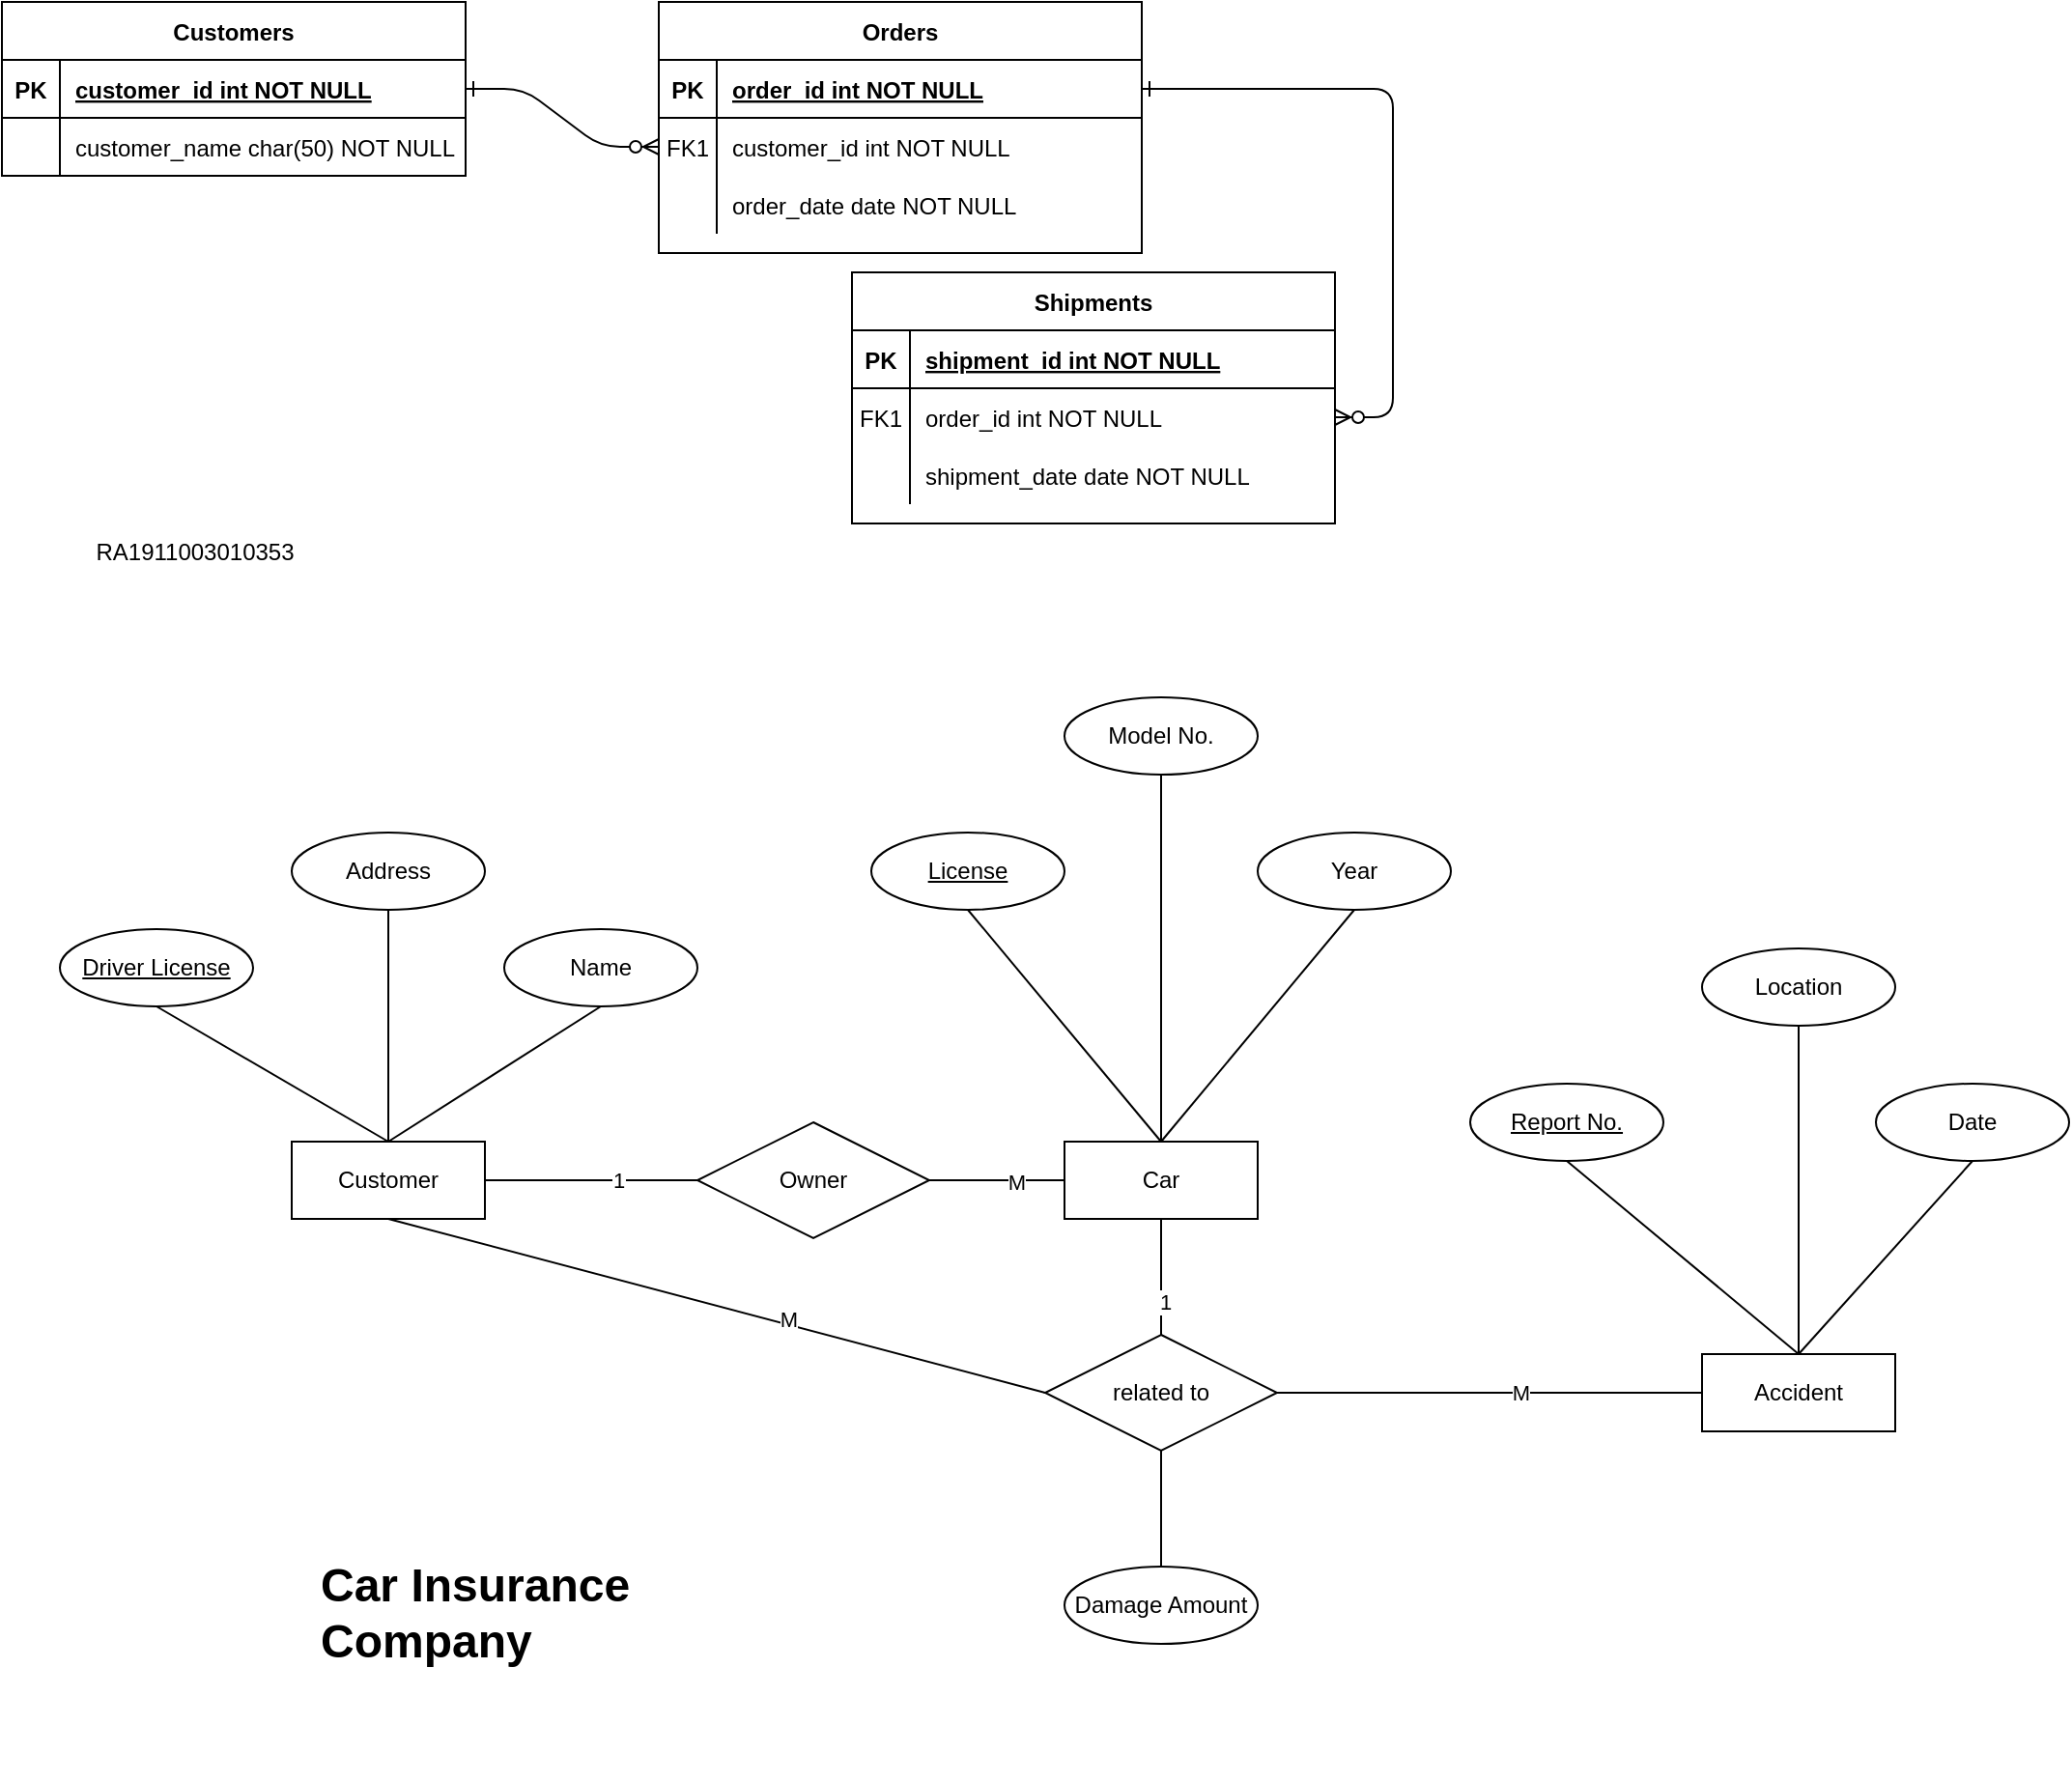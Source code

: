 <mxfile version="16.5.6" type="device"><diagram id="R2lEEEUBdFMjLlhIrx00" name="Page-1"><mxGraphModel dx="1422" dy="794" grid="1" gridSize="10" guides="1" tooltips="1" connect="1" arrows="1" fold="1" page="1" pageScale="1" pageWidth="1100" pageHeight="1700" math="0" shadow="0" extFonts="Permanent Marker^https://fonts.googleapis.com/css?family=Permanent+Marker"><root><mxCell id="0"/><mxCell id="1" parent="0"/><mxCell id="C-vyLk0tnHw3VtMMgP7b-1" value="" style="edgeStyle=entityRelationEdgeStyle;endArrow=ERzeroToMany;startArrow=ERone;endFill=1;startFill=0;" parent="1" source="C-vyLk0tnHw3VtMMgP7b-24" target="C-vyLk0tnHw3VtMMgP7b-6" edge="1"><mxGeometry width="100" height="100" relative="1" as="geometry"><mxPoint x="340" y="720" as="sourcePoint"/><mxPoint x="440" y="620" as="targetPoint"/></mxGeometry></mxCell><mxCell id="C-vyLk0tnHw3VtMMgP7b-12" value="" style="edgeStyle=entityRelationEdgeStyle;endArrow=ERzeroToMany;startArrow=ERone;endFill=1;startFill=0;" parent="1" source="C-vyLk0tnHw3VtMMgP7b-3" target="C-vyLk0tnHw3VtMMgP7b-17" edge="1"><mxGeometry width="100" height="100" relative="1" as="geometry"><mxPoint x="400" y="180" as="sourcePoint"/><mxPoint x="460" y="205" as="targetPoint"/></mxGeometry></mxCell><mxCell id="C-vyLk0tnHw3VtMMgP7b-2" value="Orders" style="shape=table;startSize=30;container=1;collapsible=1;childLayout=tableLayout;fixedRows=1;rowLines=0;fontStyle=1;align=center;resizeLast=1;" parent="1" vertex="1"><mxGeometry x="350" y="10" width="250" height="130" as="geometry"/></mxCell><mxCell id="C-vyLk0tnHw3VtMMgP7b-3" value="" style="shape=partialRectangle;collapsible=0;dropTarget=0;pointerEvents=0;fillColor=none;points=[[0,0.5],[1,0.5]];portConstraint=eastwest;top=0;left=0;right=0;bottom=1;" parent="C-vyLk0tnHw3VtMMgP7b-2" vertex="1"><mxGeometry y="30" width="250" height="30" as="geometry"/></mxCell><mxCell id="C-vyLk0tnHw3VtMMgP7b-4" value="PK" style="shape=partialRectangle;overflow=hidden;connectable=0;fillColor=none;top=0;left=0;bottom=0;right=0;fontStyle=1;" parent="C-vyLk0tnHw3VtMMgP7b-3" vertex="1"><mxGeometry width="30" height="30" as="geometry"><mxRectangle width="30" height="30" as="alternateBounds"/></mxGeometry></mxCell><mxCell id="C-vyLk0tnHw3VtMMgP7b-5" value="order_id int NOT NULL " style="shape=partialRectangle;overflow=hidden;connectable=0;fillColor=none;top=0;left=0;bottom=0;right=0;align=left;spacingLeft=6;fontStyle=5;" parent="C-vyLk0tnHw3VtMMgP7b-3" vertex="1"><mxGeometry x="30" width="220" height="30" as="geometry"><mxRectangle width="220" height="30" as="alternateBounds"/></mxGeometry></mxCell><mxCell id="C-vyLk0tnHw3VtMMgP7b-6" value="" style="shape=partialRectangle;collapsible=0;dropTarget=0;pointerEvents=0;fillColor=none;points=[[0,0.5],[1,0.5]];portConstraint=eastwest;top=0;left=0;right=0;bottom=0;" parent="C-vyLk0tnHw3VtMMgP7b-2" vertex="1"><mxGeometry y="60" width="250" height="30" as="geometry"/></mxCell><mxCell id="C-vyLk0tnHw3VtMMgP7b-7" value="FK1" style="shape=partialRectangle;overflow=hidden;connectable=0;fillColor=none;top=0;left=0;bottom=0;right=0;" parent="C-vyLk0tnHw3VtMMgP7b-6" vertex="1"><mxGeometry width="30" height="30" as="geometry"><mxRectangle width="30" height="30" as="alternateBounds"/></mxGeometry></mxCell><mxCell id="C-vyLk0tnHw3VtMMgP7b-8" value="customer_id int NOT NULL" style="shape=partialRectangle;overflow=hidden;connectable=0;fillColor=none;top=0;left=0;bottom=0;right=0;align=left;spacingLeft=6;" parent="C-vyLk0tnHw3VtMMgP7b-6" vertex="1"><mxGeometry x="30" width="220" height="30" as="geometry"><mxRectangle width="220" height="30" as="alternateBounds"/></mxGeometry></mxCell><mxCell id="C-vyLk0tnHw3VtMMgP7b-9" value="" style="shape=partialRectangle;collapsible=0;dropTarget=0;pointerEvents=0;fillColor=none;points=[[0,0.5],[1,0.5]];portConstraint=eastwest;top=0;left=0;right=0;bottom=0;" parent="C-vyLk0tnHw3VtMMgP7b-2" vertex="1"><mxGeometry y="90" width="250" height="30" as="geometry"/></mxCell><mxCell id="C-vyLk0tnHw3VtMMgP7b-10" value="" style="shape=partialRectangle;overflow=hidden;connectable=0;fillColor=none;top=0;left=0;bottom=0;right=0;" parent="C-vyLk0tnHw3VtMMgP7b-9" vertex="1"><mxGeometry width="30" height="30" as="geometry"><mxRectangle width="30" height="30" as="alternateBounds"/></mxGeometry></mxCell><mxCell id="C-vyLk0tnHw3VtMMgP7b-11" value="order_date date NOT NULL" style="shape=partialRectangle;overflow=hidden;connectable=0;fillColor=none;top=0;left=0;bottom=0;right=0;align=left;spacingLeft=6;" parent="C-vyLk0tnHw3VtMMgP7b-9" vertex="1"><mxGeometry x="30" width="220" height="30" as="geometry"><mxRectangle width="220" height="30" as="alternateBounds"/></mxGeometry></mxCell><mxCell id="C-vyLk0tnHw3VtMMgP7b-13" value="Shipments" style="shape=table;startSize=30;container=1;collapsible=1;childLayout=tableLayout;fixedRows=1;rowLines=0;fontStyle=1;align=center;resizeLast=1;" parent="1" vertex="1"><mxGeometry x="450" y="150" width="250" height="130" as="geometry"/></mxCell><mxCell id="C-vyLk0tnHw3VtMMgP7b-14" value="" style="shape=partialRectangle;collapsible=0;dropTarget=0;pointerEvents=0;fillColor=none;points=[[0,0.5],[1,0.5]];portConstraint=eastwest;top=0;left=0;right=0;bottom=1;" parent="C-vyLk0tnHw3VtMMgP7b-13" vertex="1"><mxGeometry y="30" width="250" height="30" as="geometry"/></mxCell><mxCell id="C-vyLk0tnHw3VtMMgP7b-15" value="PK" style="shape=partialRectangle;overflow=hidden;connectable=0;fillColor=none;top=0;left=0;bottom=0;right=0;fontStyle=1;" parent="C-vyLk0tnHw3VtMMgP7b-14" vertex="1"><mxGeometry width="30" height="30" as="geometry"><mxRectangle width="30" height="30" as="alternateBounds"/></mxGeometry></mxCell><mxCell id="C-vyLk0tnHw3VtMMgP7b-16" value="shipment_id int NOT NULL " style="shape=partialRectangle;overflow=hidden;connectable=0;fillColor=none;top=0;left=0;bottom=0;right=0;align=left;spacingLeft=6;fontStyle=5;" parent="C-vyLk0tnHw3VtMMgP7b-14" vertex="1"><mxGeometry x="30" width="220" height="30" as="geometry"><mxRectangle width="220" height="30" as="alternateBounds"/></mxGeometry></mxCell><mxCell id="C-vyLk0tnHw3VtMMgP7b-17" value="" style="shape=partialRectangle;collapsible=0;dropTarget=0;pointerEvents=0;fillColor=none;points=[[0,0.5],[1,0.5]];portConstraint=eastwest;top=0;left=0;right=0;bottom=0;" parent="C-vyLk0tnHw3VtMMgP7b-13" vertex="1"><mxGeometry y="60" width="250" height="30" as="geometry"/></mxCell><mxCell id="C-vyLk0tnHw3VtMMgP7b-18" value="FK1" style="shape=partialRectangle;overflow=hidden;connectable=0;fillColor=none;top=0;left=0;bottom=0;right=0;" parent="C-vyLk0tnHw3VtMMgP7b-17" vertex="1"><mxGeometry width="30" height="30" as="geometry"><mxRectangle width="30" height="30" as="alternateBounds"/></mxGeometry></mxCell><mxCell id="C-vyLk0tnHw3VtMMgP7b-19" value="order_id int NOT NULL" style="shape=partialRectangle;overflow=hidden;connectable=0;fillColor=none;top=0;left=0;bottom=0;right=0;align=left;spacingLeft=6;" parent="C-vyLk0tnHw3VtMMgP7b-17" vertex="1"><mxGeometry x="30" width="220" height="30" as="geometry"><mxRectangle width="220" height="30" as="alternateBounds"/></mxGeometry></mxCell><mxCell id="C-vyLk0tnHw3VtMMgP7b-20" value="" style="shape=partialRectangle;collapsible=0;dropTarget=0;pointerEvents=0;fillColor=none;points=[[0,0.5],[1,0.5]];portConstraint=eastwest;top=0;left=0;right=0;bottom=0;" parent="C-vyLk0tnHw3VtMMgP7b-13" vertex="1"><mxGeometry y="90" width="250" height="30" as="geometry"/></mxCell><mxCell id="C-vyLk0tnHw3VtMMgP7b-21" value="" style="shape=partialRectangle;overflow=hidden;connectable=0;fillColor=none;top=0;left=0;bottom=0;right=0;" parent="C-vyLk0tnHw3VtMMgP7b-20" vertex="1"><mxGeometry width="30" height="30" as="geometry"><mxRectangle width="30" height="30" as="alternateBounds"/></mxGeometry></mxCell><mxCell id="C-vyLk0tnHw3VtMMgP7b-22" value="shipment_date date NOT NULL" style="shape=partialRectangle;overflow=hidden;connectable=0;fillColor=none;top=0;left=0;bottom=0;right=0;align=left;spacingLeft=6;" parent="C-vyLk0tnHw3VtMMgP7b-20" vertex="1"><mxGeometry x="30" width="220" height="30" as="geometry"><mxRectangle width="220" height="30" as="alternateBounds"/></mxGeometry></mxCell><mxCell id="C-vyLk0tnHw3VtMMgP7b-23" value="Customers" style="shape=table;startSize=30;container=1;collapsible=1;childLayout=tableLayout;fixedRows=1;rowLines=0;fontStyle=1;align=center;resizeLast=1;" parent="1" vertex="1"><mxGeometry x="10" y="10" width="240" height="90" as="geometry"/></mxCell><mxCell id="C-vyLk0tnHw3VtMMgP7b-24" value="" style="shape=partialRectangle;collapsible=0;dropTarget=0;pointerEvents=0;fillColor=none;points=[[0,0.5],[1,0.5]];portConstraint=eastwest;top=0;left=0;right=0;bottom=1;" parent="C-vyLk0tnHw3VtMMgP7b-23" vertex="1"><mxGeometry y="30" width="240" height="30" as="geometry"/></mxCell><mxCell id="C-vyLk0tnHw3VtMMgP7b-25" value="PK" style="shape=partialRectangle;overflow=hidden;connectable=0;fillColor=none;top=0;left=0;bottom=0;right=0;fontStyle=1;" parent="C-vyLk0tnHw3VtMMgP7b-24" vertex="1"><mxGeometry width="30" height="30" as="geometry"><mxRectangle width="30" height="30" as="alternateBounds"/></mxGeometry></mxCell><mxCell id="C-vyLk0tnHw3VtMMgP7b-26" value="customer_id int NOT NULL " style="shape=partialRectangle;overflow=hidden;connectable=0;fillColor=none;top=0;left=0;bottom=0;right=0;align=left;spacingLeft=6;fontStyle=5;" parent="C-vyLk0tnHw3VtMMgP7b-24" vertex="1"><mxGeometry x="30" width="210" height="30" as="geometry"><mxRectangle width="210" height="30" as="alternateBounds"/></mxGeometry></mxCell><mxCell id="C-vyLk0tnHw3VtMMgP7b-27" value="" style="shape=partialRectangle;collapsible=0;dropTarget=0;pointerEvents=0;fillColor=none;points=[[0,0.5],[1,0.5]];portConstraint=eastwest;top=0;left=0;right=0;bottom=0;" parent="C-vyLk0tnHw3VtMMgP7b-23" vertex="1"><mxGeometry y="60" width="240" height="30" as="geometry"/></mxCell><mxCell id="C-vyLk0tnHw3VtMMgP7b-28" value="" style="shape=partialRectangle;overflow=hidden;connectable=0;fillColor=none;top=0;left=0;bottom=0;right=0;" parent="C-vyLk0tnHw3VtMMgP7b-27" vertex="1"><mxGeometry width="30" height="30" as="geometry"><mxRectangle width="30" height="30" as="alternateBounds"/></mxGeometry></mxCell><mxCell id="C-vyLk0tnHw3VtMMgP7b-29" value="customer_name char(50) NOT NULL" style="shape=partialRectangle;overflow=hidden;connectable=0;fillColor=none;top=0;left=0;bottom=0;right=0;align=left;spacingLeft=6;" parent="C-vyLk0tnHw3VtMMgP7b-27" vertex="1"><mxGeometry x="30" width="210" height="30" as="geometry"><mxRectangle width="210" height="30" as="alternateBounds"/></mxGeometry></mxCell><mxCell id="8rPb6POERLpzIFdpSEEk-1" value="Driver License" style="ellipse;whiteSpace=wrap;html=1;align=center;fontStyle=4;" parent="1" vertex="1"><mxGeometry x="40" y="490" width="100" height="40" as="geometry"/></mxCell><mxCell id="8rPb6POERLpzIFdpSEEk-2" value="Customer" style="whiteSpace=wrap;html=1;align=center;" parent="1" vertex="1"><mxGeometry x="160" y="600" width="100" height="40" as="geometry"/></mxCell><mxCell id="8rPb6POERLpzIFdpSEEk-3" value="Address" style="ellipse;whiteSpace=wrap;html=1;align=center;" parent="1" vertex="1"><mxGeometry x="160" y="440" width="100" height="40" as="geometry"/></mxCell><mxCell id="8rPb6POERLpzIFdpSEEk-4" value="Name" style="ellipse;whiteSpace=wrap;html=1;align=center;" parent="1" vertex="1"><mxGeometry x="270" y="490" width="100" height="40" as="geometry"/></mxCell><mxCell id="8rPb6POERLpzIFdpSEEk-5" value="Owner" style="shape=rhombus;perimeter=rhombusPerimeter;whiteSpace=wrap;html=1;align=center;" parent="1" vertex="1"><mxGeometry x="370" y="590" width="120" height="60" as="geometry"/></mxCell><mxCell id="8rPb6POERLpzIFdpSEEk-6" value="Car" style="whiteSpace=wrap;html=1;align=center;" parent="1" vertex="1"><mxGeometry x="560" y="600" width="100" height="40" as="geometry"/></mxCell><mxCell id="8rPb6POERLpzIFdpSEEk-7" value="License" style="ellipse;whiteSpace=wrap;html=1;align=center;fontStyle=4;" parent="1" vertex="1"><mxGeometry x="460" y="440" width="100" height="40" as="geometry"/></mxCell><mxCell id="8rPb6POERLpzIFdpSEEk-8" value="Year" style="ellipse;whiteSpace=wrap;html=1;align=center;" parent="1" vertex="1"><mxGeometry x="660" y="440" width="100" height="40" as="geometry"/></mxCell><mxCell id="8rPb6POERLpzIFdpSEEk-9" value="Model No." style="ellipse;whiteSpace=wrap;html=1;align=center;" parent="1" vertex="1"><mxGeometry x="560" y="370" width="100" height="40" as="geometry"/></mxCell><mxCell id="8rPb6POERLpzIFdpSEEk-10" value="related to" style="shape=rhombus;perimeter=rhombusPerimeter;whiteSpace=wrap;html=1;align=center;" parent="1" vertex="1"><mxGeometry x="550" y="700" width="120" height="60" as="geometry"/></mxCell><mxCell id="8rPb6POERLpzIFdpSEEk-11" value="Damage Amount" style="ellipse;whiteSpace=wrap;html=1;align=center;" parent="1" vertex="1"><mxGeometry x="560" y="820" width="100" height="40" as="geometry"/></mxCell><mxCell id="8rPb6POERLpzIFdpSEEk-12" value="Accident" style="whiteSpace=wrap;html=1;align=center;" parent="1" vertex="1"><mxGeometry x="890" y="710" width="100" height="40" as="geometry"/></mxCell><mxCell id="8rPb6POERLpzIFdpSEEk-14" value="Date" style="ellipse;whiteSpace=wrap;html=1;align=center;" parent="1" vertex="1"><mxGeometry x="980" y="570" width="100" height="40" as="geometry"/></mxCell><mxCell id="8rPb6POERLpzIFdpSEEk-15" value="Location" style="ellipse;whiteSpace=wrap;html=1;align=center;" parent="1" vertex="1"><mxGeometry x="890" y="500" width="100" height="40" as="geometry"/></mxCell><mxCell id="8rPb6POERLpzIFdpSEEk-16" value="Report No." style="ellipse;whiteSpace=wrap;html=1;align=center;fontStyle=4;" parent="1" vertex="1"><mxGeometry x="770" y="570" width="100" height="40" as="geometry"/></mxCell><mxCell id="8rPb6POERLpzIFdpSEEk-18" value="" style="endArrow=none;html=1;rounded=0;entryX=0.5;entryY=0;entryDx=0;entryDy=0;exitX=0.5;exitY=1;exitDx=0;exitDy=0;" parent="1" source="8rPb6POERLpzIFdpSEEk-1" target="8rPb6POERLpzIFdpSEEk-2" edge="1"><mxGeometry relative="1" as="geometry"><mxPoint x="80" y="560" as="sourcePoint"/><mxPoint x="240" y="560" as="targetPoint"/></mxGeometry></mxCell><mxCell id="8rPb6POERLpzIFdpSEEk-22" value="" style="endArrow=none;html=1;rounded=0;exitX=0.5;exitY=1;exitDx=0;exitDy=0;" parent="1" source="8rPb6POERLpzIFdpSEEk-3" edge="1"><mxGeometry relative="1" as="geometry"><mxPoint x="180" y="550" as="sourcePoint"/><mxPoint x="210" y="600" as="targetPoint"/></mxGeometry></mxCell><mxCell id="8rPb6POERLpzIFdpSEEk-23" value="" style="endArrow=none;html=1;rounded=0;exitX=0.5;exitY=1;exitDx=0;exitDy=0;" parent="1" source="8rPb6POERLpzIFdpSEEk-4" edge="1"><mxGeometry relative="1" as="geometry"><mxPoint x="330" y="570" as="sourcePoint"/><mxPoint x="210" y="600" as="targetPoint"/></mxGeometry></mxCell><mxCell id="8rPb6POERLpzIFdpSEEk-24" value="" style="endArrow=none;html=1;rounded=0;exitX=1;exitY=0.5;exitDx=0;exitDy=0;entryX=0;entryY=0.5;entryDx=0;entryDy=0;" parent="1" source="8rPb6POERLpzIFdpSEEk-2" target="8rPb6POERLpzIFdpSEEk-5" edge="1"><mxGeometry relative="1" as="geometry"><mxPoint x="260" y="660" as="sourcePoint"/><mxPoint x="420" y="660" as="targetPoint"/><Array as="points"/></mxGeometry></mxCell><mxCell id="8rPb6POERLpzIFdpSEEk-26" value="1" style="edgeLabel;html=1;align=center;verticalAlign=middle;resizable=0;points=[];" parent="8rPb6POERLpzIFdpSEEk-24" vertex="1" connectable="0"><mxGeometry x="0.247" relative="1" as="geometry"><mxPoint as="offset"/></mxGeometry></mxCell><mxCell id="8rPb6POERLpzIFdpSEEk-27" value="" style="endArrow=none;html=1;rounded=0;exitX=1;exitY=0.5;exitDx=0;exitDy=0;entryX=0;entryY=0.5;entryDx=0;entryDy=0;" parent="1" source="8rPb6POERLpzIFdpSEEk-5" target="8rPb6POERLpzIFdpSEEk-6" edge="1"><mxGeometry relative="1" as="geometry"><mxPoint x="490" y="660" as="sourcePoint"/><mxPoint x="650" y="660" as="targetPoint"/></mxGeometry></mxCell><mxCell id="8rPb6POERLpzIFdpSEEk-28" value="M" style="edgeLabel;html=1;align=center;verticalAlign=middle;resizable=0;points=[];" parent="8rPb6POERLpzIFdpSEEk-27" vertex="1" connectable="0"><mxGeometry x="0.274" y="-1" relative="1" as="geometry"><mxPoint as="offset"/></mxGeometry></mxCell><mxCell id="8rPb6POERLpzIFdpSEEk-29" value="" style="endArrow=none;html=1;rounded=0;exitX=0.5;exitY=1;exitDx=0;exitDy=0;entryX=0.5;entryY=0;entryDx=0;entryDy=0;" parent="1" source="8rPb6POERLpzIFdpSEEk-9" target="8rPb6POERLpzIFdpSEEk-6" edge="1"><mxGeometry relative="1" as="geometry"><mxPoint x="490" y="660" as="sourcePoint"/><mxPoint x="650" y="660" as="targetPoint"/></mxGeometry></mxCell><mxCell id="8rPb6POERLpzIFdpSEEk-30" value="" style="endArrow=none;html=1;rounded=0;exitX=0.5;exitY=1;exitDx=0;exitDy=0;entryX=0.5;entryY=0;entryDx=0;entryDy=0;" parent="1" source="8rPb6POERLpzIFdpSEEk-7" target="8rPb6POERLpzIFdpSEEk-6" edge="1"><mxGeometry relative="1" as="geometry"><mxPoint x="490" y="660" as="sourcePoint"/><mxPoint x="650" y="660" as="targetPoint"/></mxGeometry></mxCell><mxCell id="8rPb6POERLpzIFdpSEEk-31" value="" style="endArrow=none;html=1;rounded=0;entryX=0.5;entryY=1;entryDx=0;entryDy=0;exitX=0.5;exitY=0;exitDx=0;exitDy=0;" parent="1" source="8rPb6POERLpzIFdpSEEk-6" target="8rPb6POERLpzIFdpSEEk-8" edge="1"><mxGeometry relative="1" as="geometry"><mxPoint x="490" y="660" as="sourcePoint"/><mxPoint x="650" y="660" as="targetPoint"/></mxGeometry></mxCell><mxCell id="8rPb6POERLpzIFdpSEEk-32" value="" style="endArrow=none;html=1;rounded=0;entryX=0.5;entryY=1;entryDx=0;entryDy=0;exitX=0.5;exitY=0;exitDx=0;exitDy=0;" parent="1" source="8rPb6POERLpzIFdpSEEk-12" target="8rPb6POERLpzIFdpSEEk-15" edge="1"><mxGeometry relative="1" as="geometry"><mxPoint x="490" y="660" as="sourcePoint"/><mxPoint x="650" y="660" as="targetPoint"/></mxGeometry></mxCell><mxCell id="8rPb6POERLpzIFdpSEEk-33" value="" style="endArrow=none;html=1;rounded=0;exitX=0.5;exitY=1;exitDx=0;exitDy=0;entryX=0.5;entryY=0;entryDx=0;entryDy=0;" parent="1" source="8rPb6POERLpzIFdpSEEk-16" target="8rPb6POERLpzIFdpSEEk-12" edge="1"><mxGeometry relative="1" as="geometry"><mxPoint x="680" y="640" as="sourcePoint"/><mxPoint x="930" y="600" as="targetPoint"/></mxGeometry></mxCell><mxCell id="8rPb6POERLpzIFdpSEEk-36" value="" style="endArrow=none;html=1;rounded=0;entryX=0.5;entryY=1;entryDx=0;entryDy=0;exitX=0.5;exitY=0;exitDx=0;exitDy=0;" parent="1" source="8rPb6POERLpzIFdpSEEk-12" target="8rPb6POERLpzIFdpSEEk-14" edge="1"><mxGeometry relative="1" as="geometry"><mxPoint x="490" y="660" as="sourcePoint"/><mxPoint x="650" y="660" as="targetPoint"/></mxGeometry></mxCell><mxCell id="8rPb6POERLpzIFdpSEEk-37" value="" style="endArrow=none;html=1;rounded=0;exitX=0.5;exitY=1;exitDx=0;exitDy=0;entryX=0;entryY=0.5;entryDx=0;entryDy=0;" parent="1" source="8rPb6POERLpzIFdpSEEk-2" target="8rPb6POERLpzIFdpSEEk-10" edge="1"><mxGeometry relative="1" as="geometry"><mxPoint x="490" y="660" as="sourcePoint"/><mxPoint x="650" y="660" as="targetPoint"/></mxGeometry></mxCell><mxCell id="8rPb6POERLpzIFdpSEEk-39" value="M" style="edgeLabel;html=1;align=center;verticalAlign=middle;resizable=0;points=[];" parent="8rPb6POERLpzIFdpSEEk-37" vertex="1" connectable="0"><mxGeometry x="0.211" y="3" relative="1" as="geometry"><mxPoint as="offset"/></mxGeometry></mxCell><mxCell id="8rPb6POERLpzIFdpSEEk-40" value="" style="endArrow=none;html=1;rounded=0;entryX=0.5;entryY=1;entryDx=0;entryDy=0;exitX=0.5;exitY=0;exitDx=0;exitDy=0;" parent="1" source="8rPb6POERLpzIFdpSEEk-11" target="8rPb6POERLpzIFdpSEEk-10" edge="1"><mxGeometry relative="1" as="geometry"><mxPoint x="490" y="660" as="sourcePoint"/><mxPoint x="650" y="660" as="targetPoint"/></mxGeometry></mxCell><mxCell id="8rPb6POERLpzIFdpSEEk-41" value="" style="endArrow=none;html=1;rounded=0;entryX=0.5;entryY=1;entryDx=0;entryDy=0;exitX=0.5;exitY=0;exitDx=0;exitDy=0;" parent="1" source="8rPb6POERLpzIFdpSEEk-10" target="8rPb6POERLpzIFdpSEEk-6" edge="1"><mxGeometry relative="1" as="geometry"><mxPoint x="490" y="660" as="sourcePoint"/><mxPoint x="650" y="660" as="targetPoint"/></mxGeometry></mxCell><mxCell id="8rPb6POERLpzIFdpSEEk-42" value="1" style="edgeLabel;html=1;align=center;verticalAlign=middle;resizable=0;points=[];" parent="8rPb6POERLpzIFdpSEEk-41" vertex="1" connectable="0"><mxGeometry x="-0.433" y="-2" relative="1" as="geometry"><mxPoint as="offset"/></mxGeometry></mxCell><mxCell id="8rPb6POERLpzIFdpSEEk-44" value="" style="endArrow=none;html=1;rounded=0;entryX=0;entryY=0.5;entryDx=0;entryDy=0;exitX=1;exitY=0.5;exitDx=0;exitDy=0;" parent="1" source="8rPb6POERLpzIFdpSEEk-10" target="8rPb6POERLpzIFdpSEEk-12" edge="1"><mxGeometry relative="1" as="geometry"><mxPoint x="680" y="730" as="sourcePoint"/><mxPoint x="650" y="660" as="targetPoint"/></mxGeometry></mxCell><mxCell id="8rPb6POERLpzIFdpSEEk-45" value="M" style="edgeLabel;html=1;align=center;verticalAlign=middle;resizable=0;points=[];" parent="8rPb6POERLpzIFdpSEEk-44" vertex="1" connectable="0"><mxGeometry x="0.142" relative="1" as="geometry"><mxPoint as="offset"/></mxGeometry></mxCell><mxCell id="8rPb6POERLpzIFdpSEEk-46" value="RA1911003010353" style="text;html=1;strokeColor=none;fillColor=none;align=center;verticalAlign=middle;whiteSpace=wrap;rounded=0;" parent="1" vertex="1"><mxGeometry x="50" y="280" width="120" height="30" as="geometry"/></mxCell><mxCell id="8rPb6POERLpzIFdpSEEk-47" value="&lt;h1&gt;Car Insurance Company&lt;/h1&gt;" style="text;html=1;strokeColor=none;fillColor=none;spacing=5;spacingTop=-20;whiteSpace=wrap;overflow=hidden;rounded=0;" parent="1" vertex="1"><mxGeometry x="170" y="810" width="190" height="120" as="geometry"/></mxCell></root></mxGraphModel></diagram></mxfile>